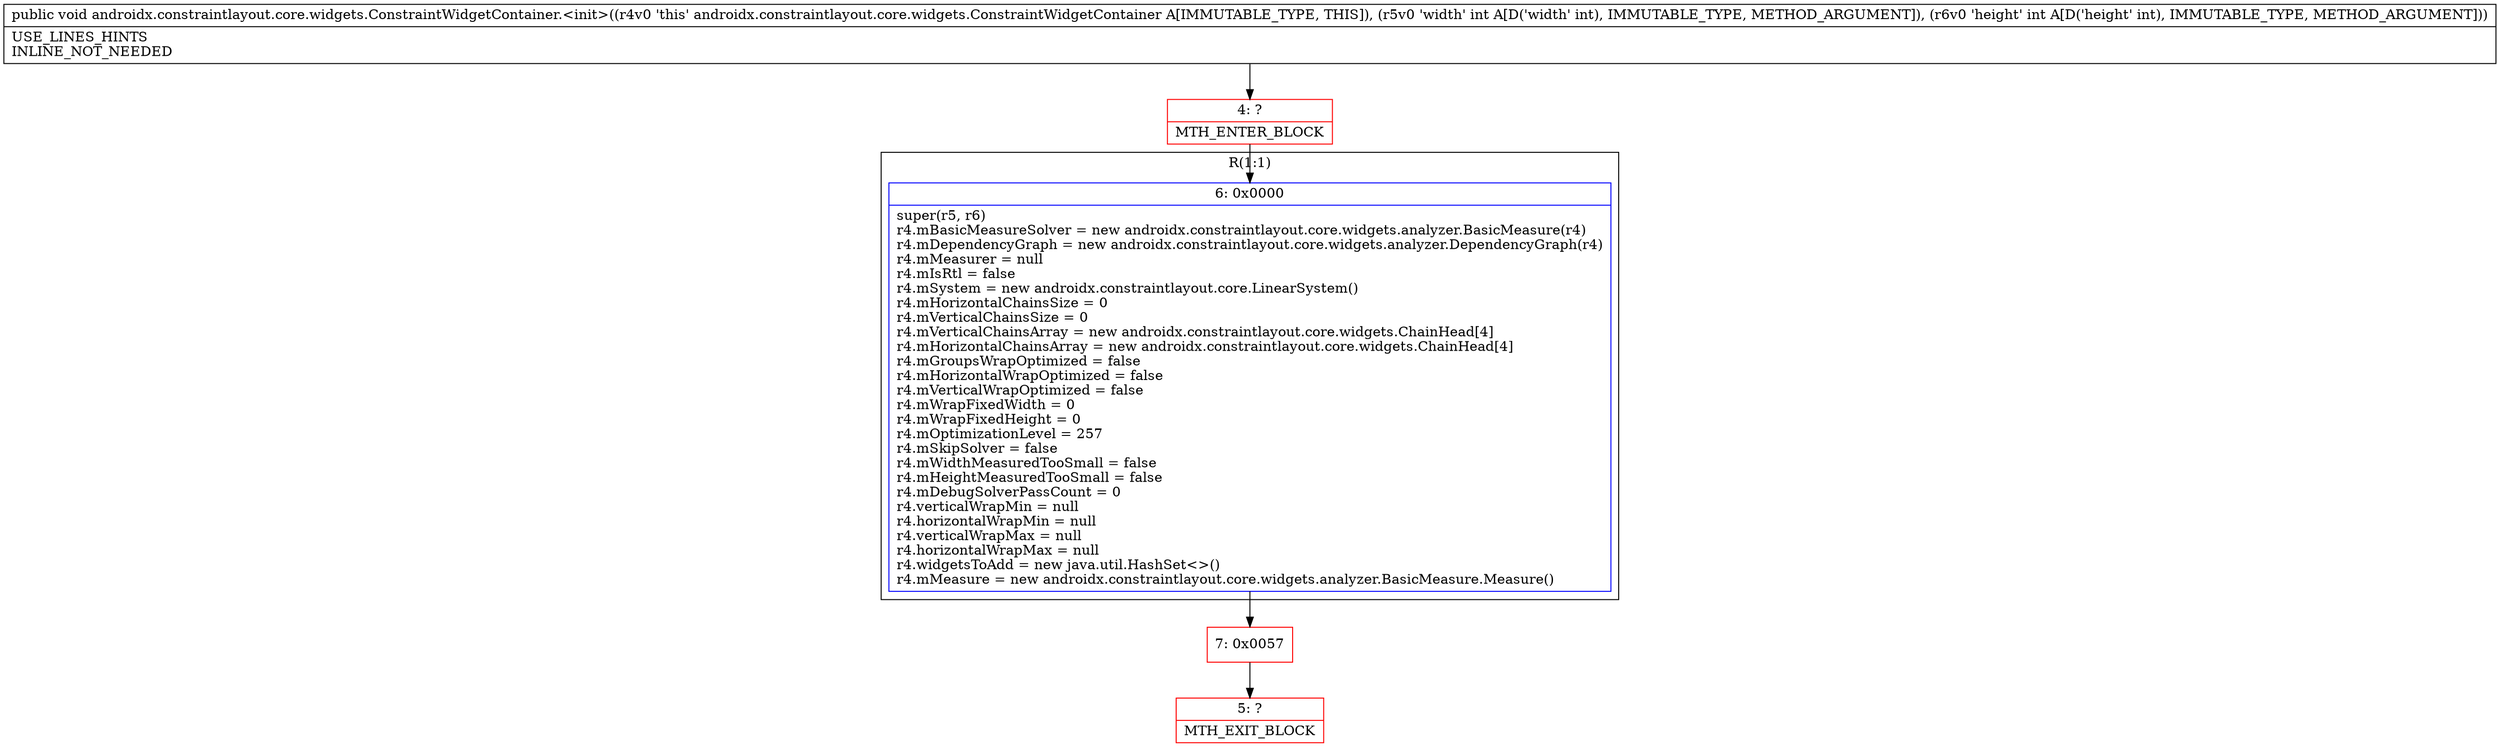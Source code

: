 digraph "CFG forandroidx.constraintlayout.core.widgets.ConstraintWidgetContainer.\<init\>(II)V" {
subgraph cluster_Region_78493548 {
label = "R(1:1)";
node [shape=record,color=blue];
Node_6 [shape=record,label="{6\:\ 0x0000|super(r5, r6)\lr4.mBasicMeasureSolver = new androidx.constraintlayout.core.widgets.analyzer.BasicMeasure(r4)\lr4.mDependencyGraph = new androidx.constraintlayout.core.widgets.analyzer.DependencyGraph(r4)\lr4.mMeasurer = null\lr4.mIsRtl = false\lr4.mSystem = new androidx.constraintlayout.core.LinearSystem()\lr4.mHorizontalChainsSize = 0\lr4.mVerticalChainsSize = 0\lr4.mVerticalChainsArray = new androidx.constraintlayout.core.widgets.ChainHead[4]\lr4.mHorizontalChainsArray = new androidx.constraintlayout.core.widgets.ChainHead[4]\lr4.mGroupsWrapOptimized = false\lr4.mHorizontalWrapOptimized = false\lr4.mVerticalWrapOptimized = false\lr4.mWrapFixedWidth = 0\lr4.mWrapFixedHeight = 0\lr4.mOptimizationLevel = 257\lr4.mSkipSolver = false\lr4.mWidthMeasuredTooSmall = false\lr4.mHeightMeasuredTooSmall = false\lr4.mDebugSolverPassCount = 0\lr4.verticalWrapMin = null\lr4.horizontalWrapMin = null\lr4.verticalWrapMax = null\lr4.horizontalWrapMax = null\lr4.widgetsToAdd = new java.util.HashSet\<\>()\lr4.mMeasure = new androidx.constraintlayout.core.widgets.analyzer.BasicMeasure.Measure()\l}"];
}
Node_4 [shape=record,color=red,label="{4\:\ ?|MTH_ENTER_BLOCK\l}"];
Node_7 [shape=record,color=red,label="{7\:\ 0x0057}"];
Node_5 [shape=record,color=red,label="{5\:\ ?|MTH_EXIT_BLOCK\l}"];
MethodNode[shape=record,label="{public void androidx.constraintlayout.core.widgets.ConstraintWidgetContainer.\<init\>((r4v0 'this' androidx.constraintlayout.core.widgets.ConstraintWidgetContainer A[IMMUTABLE_TYPE, THIS]), (r5v0 'width' int A[D('width' int), IMMUTABLE_TYPE, METHOD_ARGUMENT]), (r6v0 'height' int A[D('height' int), IMMUTABLE_TYPE, METHOD_ARGUMENT]))  | USE_LINES_HINTS\lINLINE_NOT_NEEDED\l}"];
MethodNode -> Node_4;Node_6 -> Node_7;
Node_4 -> Node_6;
Node_7 -> Node_5;
}

